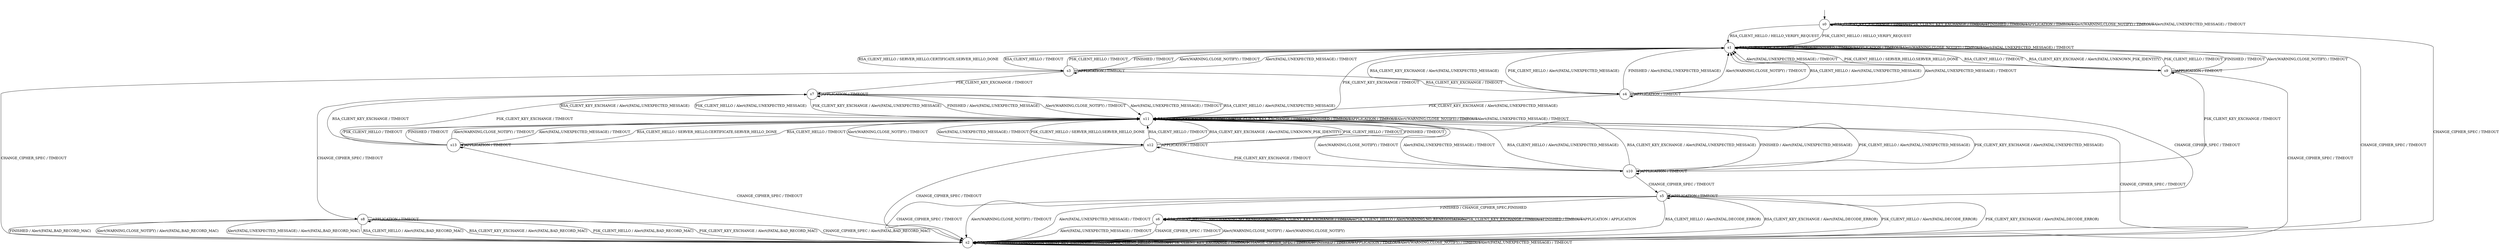 digraph g {
__start0 [label="" shape="none"];

	s0 [shape="circle" label="s0"];
	s1 [shape="circle" label="s1"];
	s2 [shape="circle" label="s2"];
	s3 [shape="circle" label="s3"];
	s4 [shape="circle" label="s4"];
	s5 [shape="circle" label="s5"];
	s6 [shape="circle" label="s6"];
	s7 [shape="circle" label="s7"];
	s8 [shape="circle" label="s8"];
	s9 [shape="circle" label="s9"];
	s10 [shape="circle" label="s10"];
	s11 [shape="circle" label="s11"];
	s12 [shape="circle" label="s12"];
	s13 [shape="circle" label="s13"];
	s0 -> s1 [label="RSA_CLIENT_HELLO / HELLO_VERIFY_REQUEST"];
	s0 -> s0 [label="RSA_CLIENT_KEY_EXCHANGE / TIMEOUT"];
	s0 -> s1 [label="PSK_CLIENT_HELLO / HELLO_VERIFY_REQUEST"];
	s0 -> s0 [label="PSK_CLIENT_KEY_EXCHANGE / TIMEOUT"];
	s0 -> s2 [label="CHANGE_CIPHER_SPEC / TIMEOUT"];
	s0 -> s0 [label="FINISHED / TIMEOUT"];
	s0 -> s0 [label="APPLICATION / TIMEOUT"];
	s0 -> s0 [label="Alert(WARNING,CLOSE_NOTIFY) / TIMEOUT"];
	s0 -> s0 [label="Alert(FATAL,UNEXPECTED_MESSAGE) / TIMEOUT"];
	s1 -> s3 [label="RSA_CLIENT_HELLO / SERVER_HELLO,CERTIFICATE,SERVER_HELLO_DONE"];
	s1 -> s1 [label="RSA_CLIENT_KEY_EXCHANGE / TIMEOUT"];
	s1 -> s9 [label="PSK_CLIENT_HELLO / SERVER_HELLO,SERVER_HELLO_DONE"];
	s1 -> s11 [label="PSK_CLIENT_KEY_EXCHANGE / TIMEOUT"];
	s1 -> s2 [label="CHANGE_CIPHER_SPEC / TIMEOUT"];
	s1 -> s1 [label="FINISHED / TIMEOUT"];
	s1 -> s1 [label="APPLICATION / TIMEOUT"];
	s1 -> s1 [label="Alert(WARNING,CLOSE_NOTIFY) / TIMEOUT"];
	s1 -> s1 [label="Alert(FATAL,UNEXPECTED_MESSAGE) / TIMEOUT"];
	s2 -> s2 [label="RSA_CLIENT_HELLO / TIMEOUT"];
	s2 -> s2 [label="RSA_CLIENT_KEY_EXCHANGE / TIMEOUT"];
	s2 -> s2 [label="PSK_CLIENT_HELLO / TIMEOUT"];
	s2 -> s2 [label="PSK_CLIENT_KEY_EXCHANGE / TIMEOUT"];
	s2 -> s2 [label="CHANGE_CIPHER_SPEC / TIMEOUT"];
	s2 -> s2 [label="FINISHED / TIMEOUT"];
	s2 -> s2 [label="APPLICATION / TIMEOUT"];
	s2 -> s2 [label="Alert(WARNING,CLOSE_NOTIFY) / TIMEOUT"];
	s2 -> s2 [label="Alert(FATAL,UNEXPECTED_MESSAGE) / TIMEOUT"];
	s3 -> s1 [label="RSA_CLIENT_HELLO / TIMEOUT"];
	s3 -> s4 [label="RSA_CLIENT_KEY_EXCHANGE / TIMEOUT"];
	s3 -> s1 [label="PSK_CLIENT_HELLO / TIMEOUT"];
	s3 -> s7 [label="PSK_CLIENT_KEY_EXCHANGE / TIMEOUT"];
	s3 -> s2 [label="CHANGE_CIPHER_SPEC / TIMEOUT"];
	s3 -> s1 [label="FINISHED / TIMEOUT"];
	s3 -> s3 [label="APPLICATION / TIMEOUT"];
	s3 -> s1 [label="Alert(WARNING,CLOSE_NOTIFY) / TIMEOUT"];
	s3 -> s1 [label="Alert(FATAL,UNEXPECTED_MESSAGE) / TIMEOUT"];
	s4 -> s1 [label="RSA_CLIENT_HELLO / Alert(FATAL,UNEXPECTED_MESSAGE)"];
	s4 -> s1 [label="RSA_CLIENT_KEY_EXCHANGE / Alert(FATAL,UNEXPECTED_MESSAGE)"];
	s4 -> s1 [label="PSK_CLIENT_HELLO / Alert(FATAL,UNEXPECTED_MESSAGE)"];
	s4 -> s11 [label="PSK_CLIENT_KEY_EXCHANGE / Alert(FATAL,UNEXPECTED_MESSAGE)"];
	s4 -> s5 [label="CHANGE_CIPHER_SPEC / TIMEOUT"];
	s4 -> s1 [label="FINISHED / Alert(FATAL,UNEXPECTED_MESSAGE)"];
	s4 -> s4 [label="APPLICATION / TIMEOUT"];
	s4 -> s1 [label="Alert(WARNING,CLOSE_NOTIFY) / TIMEOUT"];
	s4 -> s1 [label="Alert(FATAL,UNEXPECTED_MESSAGE) / TIMEOUT"];
	s5 -> s2 [label="RSA_CLIENT_HELLO / Alert(FATAL,DECODE_ERROR)"];
	s5 -> s2 [label="RSA_CLIENT_KEY_EXCHANGE / Alert(FATAL,DECODE_ERROR)"];
	s5 -> s2 [label="PSK_CLIENT_HELLO / Alert(FATAL,DECODE_ERROR)"];
	s5 -> s2 [label="PSK_CLIENT_KEY_EXCHANGE / Alert(FATAL,DECODE_ERROR)"];
	s5 -> s2 [label="CHANGE_CIPHER_SPEC / TIMEOUT"];
	s5 -> s6 [label="FINISHED / CHANGE_CIPHER_SPEC,FINISHED"];
	s5 -> s5 [label="APPLICATION / TIMEOUT"];
	s5 -> s2 [label="Alert(WARNING,CLOSE_NOTIFY) / TIMEOUT"];
	s5 -> s2 [label="Alert(FATAL,UNEXPECTED_MESSAGE) / TIMEOUT"];
	s6 -> s6 [label="RSA_CLIENT_HELLO / Alert(WARNING,NO_RENEGOTIATION)"];
	s6 -> s6 [label="RSA_CLIENT_KEY_EXCHANGE / TIMEOUT"];
	s6 -> s6 [label="PSK_CLIENT_HELLO / Alert(WARNING,NO_RENEGOTIATION)"];
	s6 -> s6 [label="PSK_CLIENT_KEY_EXCHANGE / TIMEOUT"];
	s6 -> s2 [label="CHANGE_CIPHER_SPEC / TIMEOUT"];
	s6 -> s6 [label="FINISHED / TIMEOUT"];
	s6 -> s6 [label="APPLICATION / APPLICATION"];
	s6 -> s2 [label="Alert(WARNING,CLOSE_NOTIFY) / Alert(WARNING,CLOSE_NOTIFY)"];
	s6 -> s2 [label="Alert(FATAL,UNEXPECTED_MESSAGE) / TIMEOUT"];
	s7 -> s11 [label="RSA_CLIENT_HELLO / Alert(FATAL,UNEXPECTED_MESSAGE)"];
	s7 -> s11 [label="RSA_CLIENT_KEY_EXCHANGE / Alert(FATAL,UNEXPECTED_MESSAGE)"];
	s7 -> s11 [label="PSK_CLIENT_HELLO / Alert(FATAL,UNEXPECTED_MESSAGE)"];
	s7 -> s11 [label="PSK_CLIENT_KEY_EXCHANGE / Alert(FATAL,UNEXPECTED_MESSAGE)"];
	s7 -> s8 [label="CHANGE_CIPHER_SPEC / TIMEOUT"];
	s7 -> s11 [label="FINISHED / Alert(FATAL,UNEXPECTED_MESSAGE)"];
	s7 -> s7 [label="APPLICATION / TIMEOUT"];
	s7 -> s11 [label="Alert(WARNING,CLOSE_NOTIFY) / TIMEOUT"];
	s7 -> s11 [label="Alert(FATAL,UNEXPECTED_MESSAGE) / TIMEOUT"];
	s8 -> s2 [label="RSA_CLIENT_HELLO / Alert(FATAL,BAD_RECORD_MAC)"];
	s8 -> s2 [label="RSA_CLIENT_KEY_EXCHANGE / Alert(FATAL,BAD_RECORD_MAC)"];
	s8 -> s2 [label="PSK_CLIENT_HELLO / Alert(FATAL,BAD_RECORD_MAC)"];
	s8 -> s2 [label="PSK_CLIENT_KEY_EXCHANGE / Alert(FATAL,BAD_RECORD_MAC)"];
	s8 -> s2 [label="CHANGE_CIPHER_SPEC / Alert(FATAL,BAD_RECORD_MAC)"];
	s8 -> s2 [label="FINISHED / Alert(FATAL,BAD_RECORD_MAC)"];
	s8 -> s8 [label="APPLICATION / TIMEOUT"];
	s8 -> s2 [label="Alert(WARNING,CLOSE_NOTIFY) / Alert(FATAL,BAD_RECORD_MAC)"];
	s8 -> s2 [label="Alert(FATAL,UNEXPECTED_MESSAGE) / Alert(FATAL,BAD_RECORD_MAC)"];
	s9 -> s1 [label="RSA_CLIENT_HELLO / TIMEOUT"];
	s9 -> s1 [label="RSA_CLIENT_KEY_EXCHANGE / Alert(FATAL,UNKNOWN_PSK_IDENTITY)"];
	s9 -> s1 [label="PSK_CLIENT_HELLO / TIMEOUT"];
	s9 -> s10 [label="PSK_CLIENT_KEY_EXCHANGE / TIMEOUT"];
	s9 -> s2 [label="CHANGE_CIPHER_SPEC / TIMEOUT"];
	s9 -> s1 [label="FINISHED / TIMEOUT"];
	s9 -> s9 [label="APPLICATION / TIMEOUT"];
	s9 -> s1 [label="Alert(WARNING,CLOSE_NOTIFY) / TIMEOUT"];
	s9 -> s1 [label="Alert(FATAL,UNEXPECTED_MESSAGE) / TIMEOUT"];
	s10 -> s11 [label="RSA_CLIENT_HELLO / Alert(FATAL,UNEXPECTED_MESSAGE)"];
	s10 -> s11 [label="RSA_CLIENT_KEY_EXCHANGE / Alert(FATAL,UNEXPECTED_MESSAGE)"];
	s10 -> s11 [label="PSK_CLIENT_HELLO / Alert(FATAL,UNEXPECTED_MESSAGE)"];
	s10 -> s11 [label="PSK_CLIENT_KEY_EXCHANGE / Alert(FATAL,UNEXPECTED_MESSAGE)"];
	s10 -> s5 [label="CHANGE_CIPHER_SPEC / TIMEOUT"];
	s10 -> s11 [label="FINISHED / Alert(FATAL,UNEXPECTED_MESSAGE)"];
	s10 -> s10 [label="APPLICATION / TIMEOUT"];
	s10 -> s11 [label="Alert(WARNING,CLOSE_NOTIFY) / TIMEOUT"];
	s10 -> s11 [label="Alert(FATAL,UNEXPECTED_MESSAGE) / TIMEOUT"];
	s11 -> s13 [label="RSA_CLIENT_HELLO / SERVER_HELLO,CERTIFICATE,SERVER_HELLO_DONE"];
	s11 -> s11 [label="RSA_CLIENT_KEY_EXCHANGE / TIMEOUT"];
	s11 -> s12 [label="PSK_CLIENT_HELLO / SERVER_HELLO,SERVER_HELLO_DONE"];
	s11 -> s11 [label="PSK_CLIENT_KEY_EXCHANGE / TIMEOUT"];
	s11 -> s2 [label="CHANGE_CIPHER_SPEC / TIMEOUT"];
	s11 -> s11 [label="FINISHED / TIMEOUT"];
	s11 -> s11 [label="APPLICATION / TIMEOUT"];
	s11 -> s11 [label="Alert(WARNING,CLOSE_NOTIFY) / TIMEOUT"];
	s11 -> s11 [label="Alert(FATAL,UNEXPECTED_MESSAGE) / TIMEOUT"];
	s12 -> s11 [label="RSA_CLIENT_HELLO / TIMEOUT"];
	s12 -> s11 [label="RSA_CLIENT_KEY_EXCHANGE / Alert(FATAL,UNKNOWN_PSK_IDENTITY)"];
	s12 -> s11 [label="PSK_CLIENT_HELLO / TIMEOUT"];
	s12 -> s10 [label="PSK_CLIENT_KEY_EXCHANGE / TIMEOUT"];
	s12 -> s2 [label="CHANGE_CIPHER_SPEC / TIMEOUT"];
	s12 -> s11 [label="FINISHED / TIMEOUT"];
	s12 -> s12 [label="APPLICATION / TIMEOUT"];
	s12 -> s11 [label="Alert(WARNING,CLOSE_NOTIFY) / TIMEOUT"];
	s12 -> s11 [label="Alert(FATAL,UNEXPECTED_MESSAGE) / TIMEOUT"];
	s13 -> s11 [label="RSA_CLIENT_HELLO / TIMEOUT"];
	s13 -> s7 [label="RSA_CLIENT_KEY_EXCHANGE / TIMEOUT"];
	s13 -> s11 [label="PSK_CLIENT_HELLO / TIMEOUT"];
	s13 -> s7 [label="PSK_CLIENT_KEY_EXCHANGE / TIMEOUT"];
	s13 -> s2 [label="CHANGE_CIPHER_SPEC / TIMEOUT"];
	s13 -> s11 [label="FINISHED / TIMEOUT"];
	s13 -> s13 [label="APPLICATION / TIMEOUT"];
	s13 -> s11 [label="Alert(WARNING,CLOSE_NOTIFY) / TIMEOUT"];
	s13 -> s11 [label="Alert(FATAL,UNEXPECTED_MESSAGE) / TIMEOUT"];

__start0 -> s0;
}
